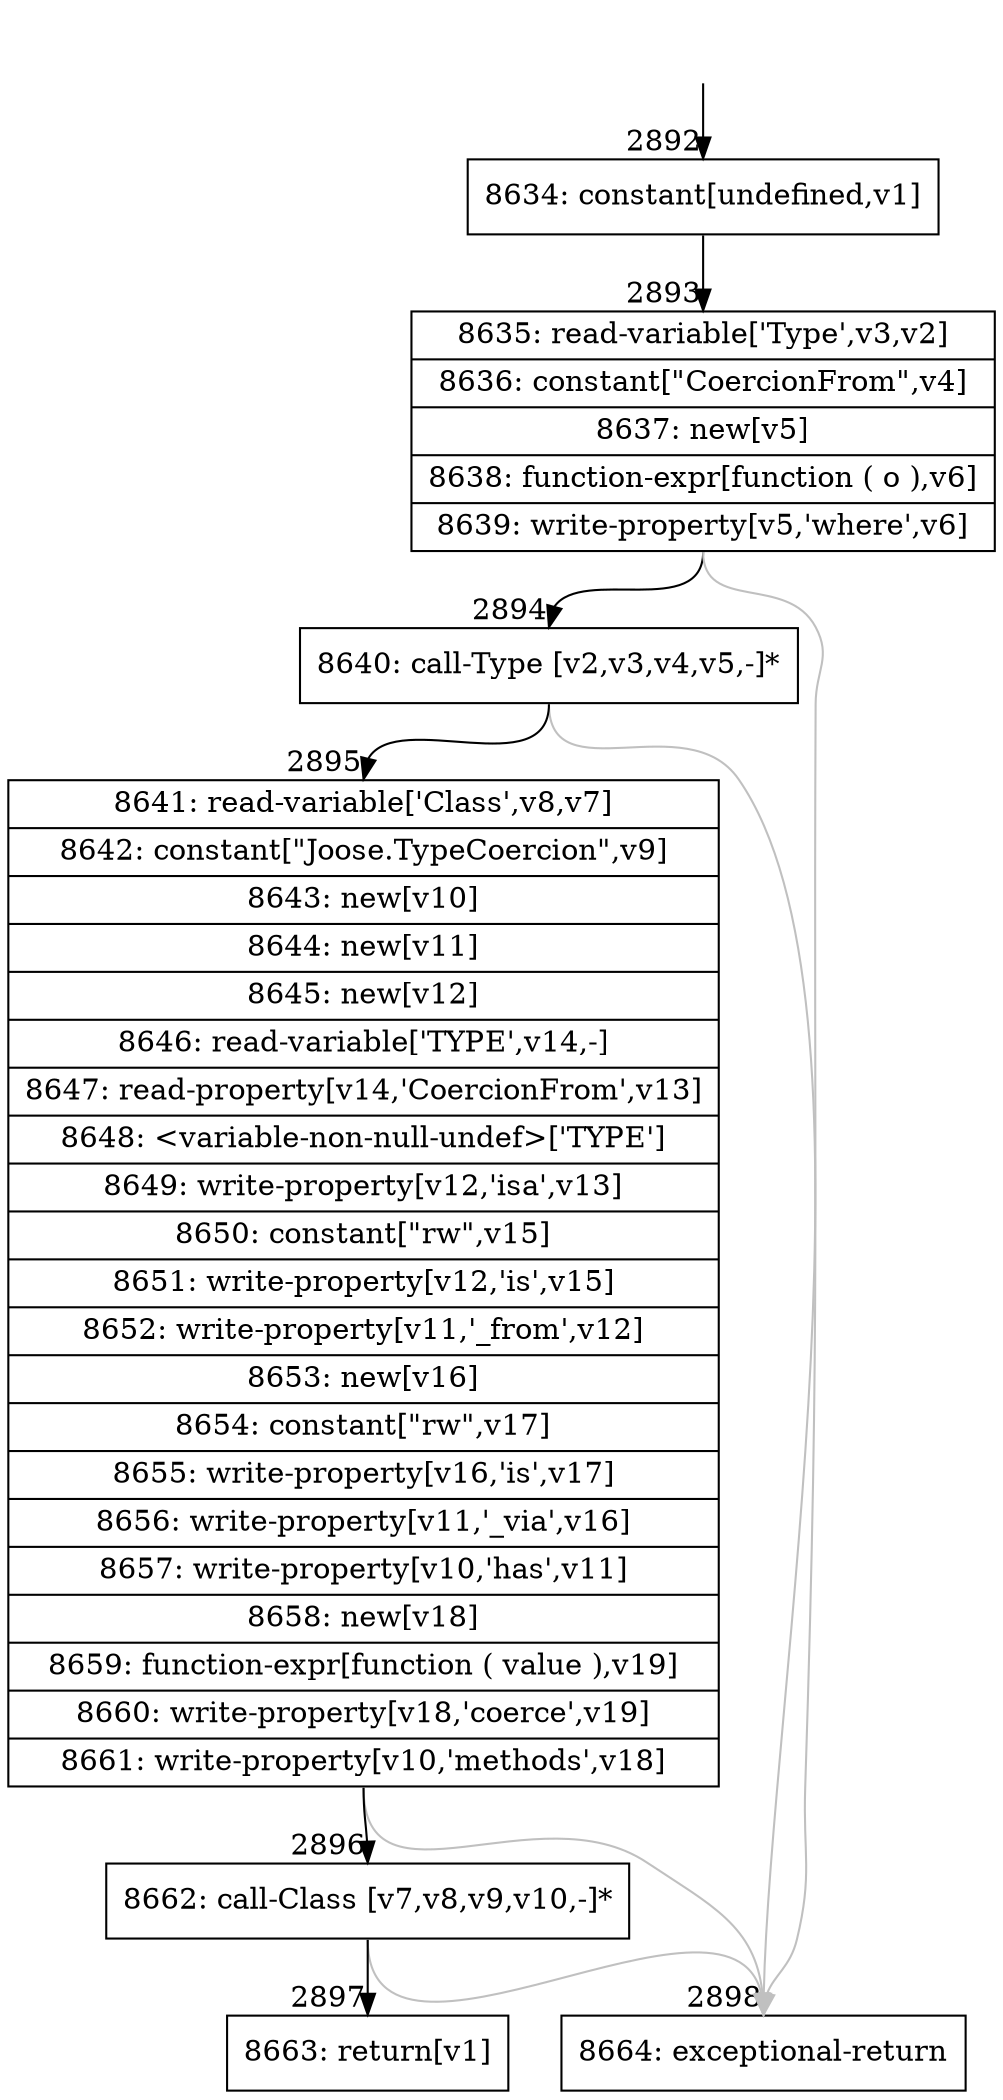 digraph {
rankdir="TD"
BB_entry311[shape=none,label=""];
BB_entry311 -> BB2892 [tailport=s, headport=n, headlabel="    2892"]
BB2892 [shape=record label="{8634: constant[undefined,v1]}" ] 
BB2892 -> BB2893 [tailport=s, headport=n, headlabel="      2893"]
BB2893 [shape=record label="{8635: read-variable['Type',v3,v2]|8636: constant[\"CoercionFrom\",v4]|8637: new[v5]|8638: function-expr[function ( o ),v6]|8639: write-property[v5,'where',v6]}" ] 
BB2893 -> BB2894 [tailport=s, headport=n, headlabel="      2894"]
BB2893 -> BB2898 [tailport=s, headport=n, color=gray, headlabel="      2898"]
BB2894 [shape=record label="{8640: call-Type [v2,v3,v4,v5,-]*}" ] 
BB2894 -> BB2895 [tailport=s, headport=n, headlabel="      2895"]
BB2894 -> BB2898 [tailport=s, headport=n, color=gray]
BB2895 [shape=record label="{8641: read-variable['Class',v8,v7]|8642: constant[\"Joose.TypeCoercion\",v9]|8643: new[v10]|8644: new[v11]|8645: new[v12]|8646: read-variable['TYPE',v14,-]|8647: read-property[v14,'CoercionFrom',v13]|8648: \<variable-non-null-undef\>['TYPE']|8649: write-property[v12,'isa',v13]|8650: constant[\"rw\",v15]|8651: write-property[v12,'is',v15]|8652: write-property[v11,'_from',v12]|8653: new[v16]|8654: constant[\"rw\",v17]|8655: write-property[v16,'is',v17]|8656: write-property[v11,'_via',v16]|8657: write-property[v10,'has',v11]|8658: new[v18]|8659: function-expr[function ( value ),v19]|8660: write-property[v18,'coerce',v19]|8661: write-property[v10,'methods',v18]}" ] 
BB2895 -> BB2896 [tailport=s, headport=n, headlabel="      2896"]
BB2895 -> BB2898 [tailport=s, headport=n, color=gray]
BB2896 [shape=record label="{8662: call-Class [v7,v8,v9,v10,-]*}" ] 
BB2896 -> BB2897 [tailport=s, headport=n, headlabel="      2897"]
BB2896 -> BB2898 [tailport=s, headport=n, color=gray]
BB2897 [shape=record label="{8663: return[v1]}" ] 
BB2898 [shape=record label="{8664: exceptional-return}" ] 
//#$~ 3342
}
